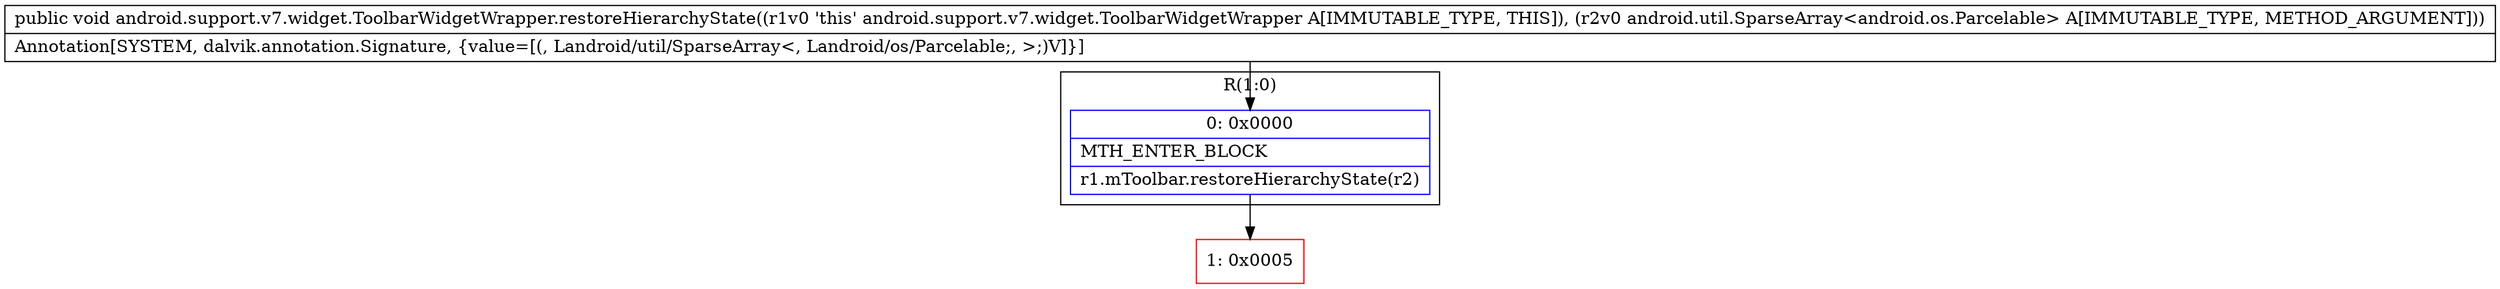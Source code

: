 digraph "CFG forandroid.support.v7.widget.ToolbarWidgetWrapper.restoreHierarchyState(Landroid\/util\/SparseArray;)V" {
subgraph cluster_Region_360827398 {
label = "R(1:0)";
node [shape=record,color=blue];
Node_0 [shape=record,label="{0\:\ 0x0000|MTH_ENTER_BLOCK\l|r1.mToolbar.restoreHierarchyState(r2)\l}"];
}
Node_1 [shape=record,color=red,label="{1\:\ 0x0005}"];
MethodNode[shape=record,label="{public void android.support.v7.widget.ToolbarWidgetWrapper.restoreHierarchyState((r1v0 'this' android.support.v7.widget.ToolbarWidgetWrapper A[IMMUTABLE_TYPE, THIS]), (r2v0 android.util.SparseArray\<android.os.Parcelable\> A[IMMUTABLE_TYPE, METHOD_ARGUMENT]))  | Annotation[SYSTEM, dalvik.annotation.Signature, \{value=[(, Landroid\/util\/SparseArray\<, Landroid\/os\/Parcelable;, \>;)V]\}]\l}"];
MethodNode -> Node_0;
Node_0 -> Node_1;
}

